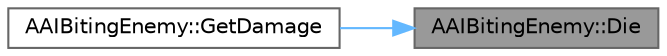 digraph "AAIBitingEnemy::Die"
{
 // LATEX_PDF_SIZE
  bgcolor="transparent";
  edge [fontname=Helvetica,fontsize=10,labelfontname=Helvetica,labelfontsize=10];
  node [fontname=Helvetica,fontsize=10,shape=box,height=0.2,width=0.4];
  rankdir="RL";
  Node1 [id="Node000001",label="AAIBitingEnemy::Die",height=0.2,width=0.4,color="gray40", fillcolor="grey60", style="filled", fontcolor="black",tooltip=" "];
  Node1 -> Node2 [id="edge2_Node000001_Node000002",dir="back",color="steelblue1",style="solid",tooltip=" "];
  Node2 [id="Node000002",label="AAIBitingEnemy::GetDamage",height=0.2,width=0.4,color="grey40", fillcolor="white", style="filled",URL="$class_a_a_i_biting_enemy.html#ae302d5af9bc535a1756db864c4a901a8",tooltip=" "];
}
